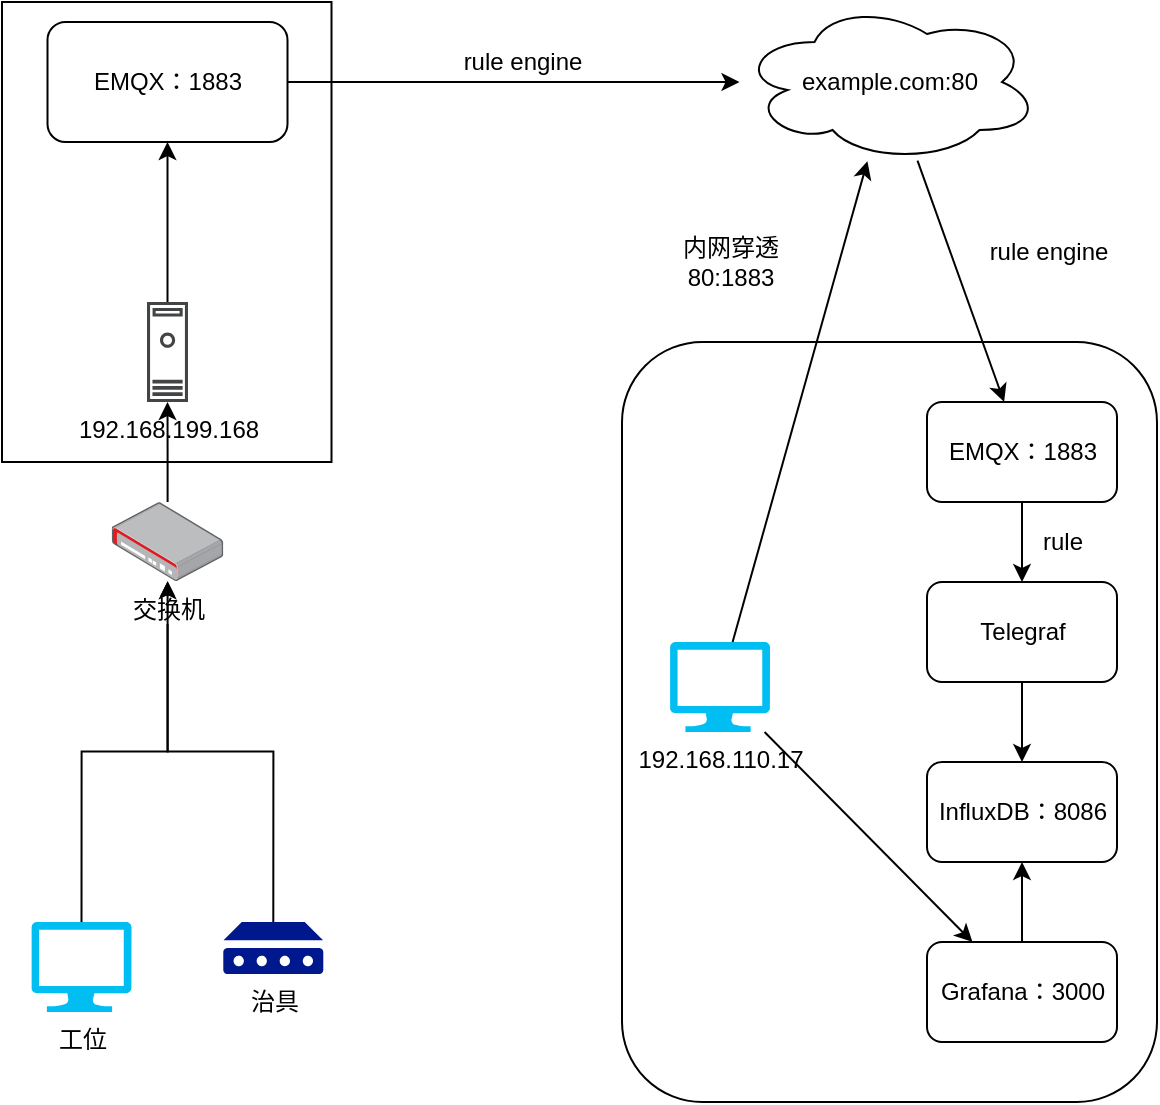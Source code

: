 <mxfile version="13.9.9" type="device"><diagram id="SVwgqQzbOFzpozJH6ZcZ" name="第 1 页"><mxGraphModel dx="1086" dy="798" grid="1" gridSize="10" guides="1" tooltips="1" connect="1" arrows="1" fold="1" page="1" pageScale="1" pageWidth="827" pageHeight="1169" math="0" shadow="0"><root><mxCell id="0"/><mxCell id="1" parent="0"/><mxCell id="LJ0fSNyZkVpmskd76h04-31" value="" style="rounded=1;whiteSpace=wrap;html=1;" vertex="1" parent="1"><mxGeometry x="390" y="410" width="267.5" height="380" as="geometry"/></mxCell><mxCell id="LJ0fSNyZkVpmskd76h04-15" value="" style="rounded=0;whiteSpace=wrap;html=1;" vertex="1" parent="1"><mxGeometry x="80" y="240" width="164.75" height="230" as="geometry"/></mxCell><mxCell id="LJ0fSNyZkVpmskd76h04-1" value="example.com:80" style="ellipse;shape=cloud;whiteSpace=wrap;html=1;" vertex="1" parent="1"><mxGeometry x="448.75" y="240" width="150" height="80" as="geometry"/></mxCell><mxCell id="LJ0fSNyZkVpmskd76h04-4" value="192.168.199.168" style="pointerEvents=1;shadow=0;dashed=0;html=1;strokeColor=none;fillColor=#434445;aspect=fixed;labelPosition=center;verticalLabelPosition=bottom;verticalAlign=top;align=center;outlineConnect=0;shape=mxgraph.vvd.machine;" vertex="1" parent="1"><mxGeometry x="152.5" y="390" width="20.5" height="50" as="geometry"/></mxCell><mxCell id="LJ0fSNyZkVpmskd76h04-12" style="edgeStyle=orthogonalEdgeStyle;rounded=0;orthogonalLoop=1;jettySize=auto;html=1;exitX=0.5;exitY=0;exitDx=0;exitDy=0;exitPerimeter=0;" edge="1" parent="1" source="LJ0fSNyZkVpmskd76h04-6" target="LJ0fSNyZkVpmskd76h04-7"><mxGeometry relative="1" as="geometry"/></mxCell><mxCell id="LJ0fSNyZkVpmskd76h04-6" value="治具" style="aspect=fixed;pointerEvents=1;shadow=0;dashed=0;html=1;strokeColor=none;labelPosition=center;verticalLabelPosition=bottom;verticalAlign=top;align=center;fillColor=#00188D;shape=mxgraph.mscae.enterprise.device" vertex="1" parent="1"><mxGeometry x="190.65" y="700" width="50" height="26" as="geometry"/></mxCell><mxCell id="LJ0fSNyZkVpmskd76h04-13" value="" style="edgeStyle=orthogonalEdgeStyle;rounded=0;orthogonalLoop=1;jettySize=auto;html=1;" edge="1" parent="1" source="LJ0fSNyZkVpmskd76h04-7" target="LJ0fSNyZkVpmskd76h04-4"><mxGeometry relative="1" as="geometry"/></mxCell><mxCell id="LJ0fSNyZkVpmskd76h04-7" value="交换机" style="points=[];aspect=fixed;html=1;align=center;shadow=0;dashed=0;image;image=img/lib/allied_telesis/security/Router_VPN.svg;" vertex="1" parent="1"><mxGeometry x="134.85" y="490" width="55.8" height="39.6" as="geometry"/></mxCell><mxCell id="LJ0fSNyZkVpmskd76h04-11" style="edgeStyle=orthogonalEdgeStyle;rounded=0;orthogonalLoop=1;jettySize=auto;html=1;exitX=0.5;exitY=0;exitDx=0;exitDy=0;exitPerimeter=0;" edge="1" parent="1" source="LJ0fSNyZkVpmskd76h04-8" target="LJ0fSNyZkVpmskd76h04-7"><mxGeometry relative="1" as="geometry"/></mxCell><mxCell id="LJ0fSNyZkVpmskd76h04-8" value="工位" style="verticalLabelPosition=bottom;html=1;verticalAlign=top;align=center;strokeColor=none;fillColor=#00BEF2;shape=mxgraph.azure.computer;pointerEvents=1;" vertex="1" parent="1"><mxGeometry x="94.75" y="700" width="50" height="45" as="geometry"/></mxCell><mxCell id="LJ0fSNyZkVpmskd76h04-9" value="192.168.110.17" style="verticalLabelPosition=bottom;html=1;verticalAlign=top;align=center;strokeColor=none;fillColor=#00BEF2;shape=mxgraph.azure.computer;pointerEvents=1;" vertex="1" parent="1"><mxGeometry x="414" y="560" width="50" height="45" as="geometry"/></mxCell><mxCell id="LJ0fSNyZkVpmskd76h04-16" style="edgeStyle=orthogonalEdgeStyle;rounded=0;orthogonalLoop=1;jettySize=auto;html=1;exitX=1;exitY=0.5;exitDx=0;exitDy=0;" edge="1" parent="1" source="LJ0fSNyZkVpmskd76h04-14" target="LJ0fSNyZkVpmskd76h04-1"><mxGeometry relative="1" as="geometry"/></mxCell><mxCell id="LJ0fSNyZkVpmskd76h04-14" value="EMQX：1883" style="rounded=1;whiteSpace=wrap;html=1;" vertex="1" parent="1"><mxGeometry x="102.75" y="250" width="120" height="60" as="geometry"/></mxCell><mxCell id="LJ0fSNyZkVpmskd76h04-17" value="rule engine" style="text;html=1;align=center;verticalAlign=middle;resizable=0;points=[];autosize=1;" vertex="1" parent="1"><mxGeometry x="304.75" y="260" width="70" height="20" as="geometry"/></mxCell><mxCell id="LJ0fSNyZkVpmskd76h04-19" value="EMQX：1883" style="rounded=1;whiteSpace=wrap;html=1;" vertex="1" parent="1"><mxGeometry x="542.5" y="440" width="95" height="50" as="geometry"/></mxCell><mxCell id="LJ0fSNyZkVpmskd76h04-20" value="" style="endArrow=classic;html=1;" edge="1" parent="1" source="LJ0fSNyZkVpmskd76h04-4" target="LJ0fSNyZkVpmskd76h04-14"><mxGeometry width="50" height="50" relative="1" as="geometry"><mxPoint x="494.75" y="400" as="sourcePoint"/><mxPoint x="544.75" y="350" as="targetPoint"/></mxGeometry></mxCell><mxCell id="LJ0fSNyZkVpmskd76h04-21" value="" style="endArrow=classic;html=1;" edge="1" parent="1" source="LJ0fSNyZkVpmskd76h04-9" target="LJ0fSNyZkVpmskd76h04-1"><mxGeometry width="50" height="50" relative="1" as="geometry"><mxPoint x="430" y="420" as="sourcePoint"/><mxPoint x="566" y="320" as="targetPoint"/></mxGeometry></mxCell><mxCell id="LJ0fSNyZkVpmskd76h04-22" value="内网穿透&lt;br&gt;80:1883" style="text;html=1;align=center;verticalAlign=middle;resizable=0;points=[];autosize=1;" vertex="1" parent="1"><mxGeometry x="414" y="355" width="60" height="30" as="geometry"/></mxCell><mxCell id="LJ0fSNyZkVpmskd76h04-23" value="" style="endArrow=classic;html=1;" edge="1" parent="1" source="LJ0fSNyZkVpmskd76h04-1" target="LJ0fSNyZkVpmskd76h04-19"><mxGeometry width="50" height="50" relative="1" as="geometry"><mxPoint x="614" y="330" as="sourcePoint"/><mxPoint x="605" y="410" as="targetPoint"/></mxGeometry></mxCell><mxCell id="LJ0fSNyZkVpmskd76h04-25" value="Telegraf" style="rounded=1;whiteSpace=wrap;html=1;" vertex="1" parent="1"><mxGeometry x="542.5" y="530" width="95" height="50" as="geometry"/></mxCell><mxCell id="LJ0fSNyZkVpmskd76h04-27" value="InfluxDB：8086" style="rounded=1;whiteSpace=wrap;html=1;" vertex="1" parent="1"><mxGeometry x="542.5" y="620" width="95" height="50" as="geometry"/></mxCell><mxCell id="LJ0fSNyZkVpmskd76h04-28" value="Grafana：3000" style="rounded=1;whiteSpace=wrap;html=1;" vertex="1" parent="1"><mxGeometry x="542.5" y="710" width="95" height="50" as="geometry"/></mxCell><mxCell id="LJ0fSNyZkVpmskd76h04-33" value="" style="endArrow=classic;html=1;" edge="1" parent="1" source="LJ0fSNyZkVpmskd76h04-25" target="LJ0fSNyZkVpmskd76h04-27"><mxGeometry width="50" height="50" relative="1" as="geometry"><mxPoint x="690" y="640" as="sourcePoint"/><mxPoint x="740" y="590" as="targetPoint"/></mxGeometry></mxCell><mxCell id="LJ0fSNyZkVpmskd76h04-35" value="" style="endArrow=classic;html=1;" edge="1" parent="1" source="LJ0fSNyZkVpmskd76h04-19" target="LJ0fSNyZkVpmskd76h04-25"><mxGeometry width="50" height="50" relative="1" as="geometry"><mxPoint x="680" y="550" as="sourcePoint"/><mxPoint x="730" y="500" as="targetPoint"/></mxGeometry></mxCell><mxCell id="LJ0fSNyZkVpmskd76h04-36" value="" style="endArrow=classic;html=1;" edge="1" parent="1" source="LJ0fSNyZkVpmskd76h04-28" target="LJ0fSNyZkVpmskd76h04-27"><mxGeometry width="50" height="50" relative="1" as="geometry"><mxPoint x="690" y="710" as="sourcePoint"/><mxPoint x="740" y="660" as="targetPoint"/></mxGeometry></mxCell><mxCell id="LJ0fSNyZkVpmskd76h04-37" value="" style="endArrow=classic;html=1;" edge="1" parent="1" source="LJ0fSNyZkVpmskd76h04-9" target="LJ0fSNyZkVpmskd76h04-28"><mxGeometry width="50" height="50" relative="1" as="geometry"><mxPoint x="720" y="610" as="sourcePoint"/><mxPoint x="770" y="560" as="targetPoint"/></mxGeometry></mxCell><mxCell id="LJ0fSNyZkVpmskd76h04-38" value="rule" style="text;html=1;align=center;verticalAlign=middle;resizable=0;points=[];autosize=1;" vertex="1" parent="1"><mxGeometry x="590" y="499.8" width="40" height="20" as="geometry"/></mxCell><mxCell id="LJ0fSNyZkVpmskd76h04-39" value="rule engine" style="text;html=1;align=center;verticalAlign=middle;resizable=0;points=[];autosize=1;" vertex="1" parent="1"><mxGeometry x="567.5" y="355" width="70" height="20" as="geometry"/></mxCell></root></mxGraphModel></diagram></mxfile>